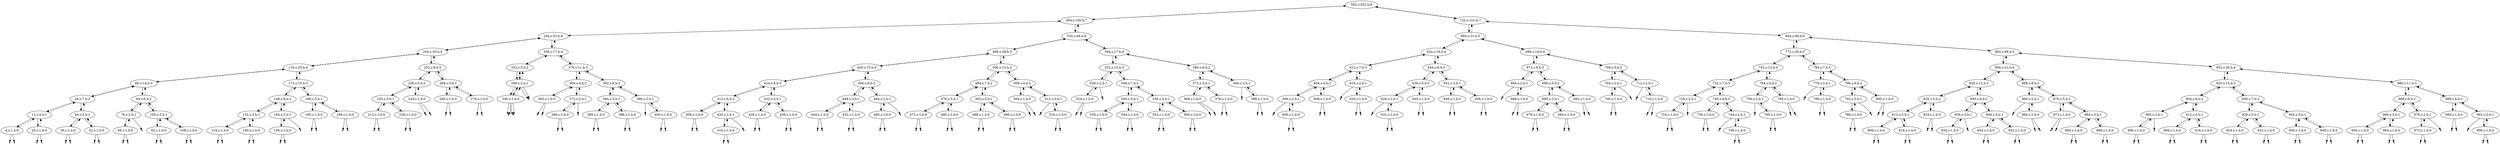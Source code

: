 digraph Blahblah{
{rank = same ; "592"};
nulll4 [shape=point];
4 -> nulll4;
4[label="4,s:1,h:0"];
4 -> 12[style=dashed];
nullr4 [shape=point];
4 -> nullr4;
12 -> 4;
12[label="12,s:3,h:1"];
12 -> 28[style=dashed];
nulll20 [shape=point];
20 -> nulll20;
20[label="20,s:1,h:0"];
20 -> 12[style=dashed];
nullr20 [shape=point];
20 -> nullr20;
12 -> 20;
28 -> 12;
28[label="28,s:7,h:2"];
28 -> 60[style=dashed];
nulll36 [shape=point];
36 -> nulll36;
36[label="36,s:1,h:0"];
36 -> 44[style=dashed];
nullr36 [shape=point];
36 -> nullr36;
44 -> 36;
44[label="44,s:3,h:1"];
44 -> 28[style=dashed];
nulll52 [shape=point];
52 -> nulll52;
52[label="52,s:1,h:0"];
52 -> 44[style=dashed];
nullr52 [shape=point];
52 -> nullr52;
44 -> 52;
28 -> 44;
60 -> 28;
60[label="60,s:14,h:3"];
60 -> 116[style=dashed];
nulll68 [shape=point];
68 -> nulll68;
68[label="68,s:1,h:0"];
68 -> 76[style=dashed];
nullr68 [shape=point];
68 -> nullr68;
76 -> 68;
76[label="76,s:2,h:1"];
76 -> 84[style=dashed];
nullr76 [shape=point];
76 -> nullr76;
84 -> 76;
84[label="84,s:6,h:2"];
84 -> 60[style=dashed];
nulll92 [shape=point];
92 -> nulll92;
92[label="92,s:1,h:0"];
92 -> 100[style=dashed];
nullr92 [shape=point];
92 -> nullr92;
100 -> 92;
100[label="100,s:3,h:1"];
100 -> 84[style=dashed];
nulll108 [shape=point];
108 -> nulll108;
108[label="108,s:1,h:0"];
108 -> 100[style=dashed];
nullr108 [shape=point];
108 -> nullr108;
100 -> 108;
84 -> 100;
60 -> 84;
116 -> 60;
116[label="116,s:25,h:4"];
116 -> 204[style=dashed];
nulll124 [shape=point];
124 -> nulll124;
124[label="124,s:1,h:0"];
124 -> 132[style=dashed];
nullr124 [shape=point];
124 -> nullr124;
132 -> 124;
132[label="132,s:3,h:1"];
132 -> 148[style=dashed];
nulll140 [shape=point];
140 -> nulll140;
140[label="140,s:1,h:0"];
140 -> 132[style=dashed];
nullr140 [shape=point];
140 -> nullr140;
132 -> 140;
148 -> 132;
148[label="148,s:6,h:2"];
148 -> 172[style=dashed];
nulll156 [shape=point];
156 -> nulll156;
156[label="156,s:1,h:0"];
156 -> 164[style=dashed];
nullr156 [shape=point];
156 -> nullr156;
164 -> 156;
164[label="164,s:2,h:1"];
164 -> 148[style=dashed];
nullr164 [shape=point];
164 -> nullr164;
148 -> 164;
172 -> 148;
172[label="172,s:10,h:3"];
172 -> 116[style=dashed];
nulll180 [shape=point];
180 -> nulll180;
180[label="180,s:1,h:0"];
180 -> 188[style=dashed];
nullr180 [shape=point];
180 -> nullr180;
188 -> 180;
188[label="188,s:3,h:1"];
188 -> 172[style=dashed];
nulll196 [shape=point];
196 -> nulll196;
196[label="196,s:1,h:0"];
196 -> 188[style=dashed];
nullr196 [shape=point];
196 -> nullr196;
188 -> 196;
172 -> 188;
116 -> 172;
204 -> 116;
204[label="204,s:35,h:5"];
204 -> 284[style=dashed];
nulll212 [shape=point];
212 -> nulll212;
212[label="212,s:1,h:0"];
212 -> 220[style=dashed];
nullr212 [shape=point];
212 -> nullr212;
220 -> 212;
220[label="220,s:3,h:1"];
220 -> 236[style=dashed];
nulll228 [shape=point];
228 -> nulll228;
228[label="228,s:1,h:0"];
228 -> 220[style=dashed];
nullr228 [shape=point];
228 -> nullr228;
220 -> 228;
236 -> 220;
236[label="236,s:5,h:2"];
236 -> 252[style=dashed];
nulll244 [shape=point];
244 -> nulll244;
244[label="244,s:1,h:0"];
244 -> 236[style=dashed];
nullr244 [shape=point];
244 -> nullr244;
236 -> 244;
252 -> 236;
252[label="252,s:9,h:3"];
252 -> 204[style=dashed];
nulll260 [shape=point];
260 -> nulll260;
260[label="260,s:1,h:0"];
260 -> 268[style=dashed];
nullr260 [shape=point];
260 -> nullr260;
268 -> 260;
268[label="268,s:3,h:1"];
268 -> 252[style=dashed];
nulll276 [shape=point];
276 -> nulll276;
276[label="276,s:1,h:0"];
276 -> 268[style=dashed];
nullr276 [shape=point];
276 -> nullr276;
268 -> 276;
252 -> 268;
204 -> 252;
284 -> 204;
284[label="284,s:53,h:6"];
284 -> 404[style=dashed];
nulll340 [shape=point];
340 -> nulll340;
340[label="340,s:1,h:0"];
340 -> 348[style=dashed];
nullr340 [shape=point];
340 -> nullr340;
348 -> 340;
348[label="348,s:2,h:1"];
348 -> 332[style=dashed];
nullr348 [shape=point];
348 -> nullr348;
332 -> 348;
332[label="332,s:5,h:2"];
332 -> 356[style=dashed];
nulll340 [shape=point];
340 -> nulll340;
340[label="340,s:1,h:0"];
340 -> 348[style=dashed];
nullr340 [shape=point];
340 -> nullr340;
348 -> 340;
348[label="348,s:2,h:1"];
348 -> 332[style=dashed];
nullr348 [shape=point];
348 -> nullr348;
332 -> 348;
356 -> 332;
356[label="356,s:17,h:4"];
356 -> 284[style=dashed];
nulll360 [shape=point];
360 -> nulll360;
360[label="360,s:1,h:0"];
360 -> 364[style=dashed];
nullr360 [shape=point];
360 -> nullr360;
364 -> 360;
364[label="364,s:4,h:2"];
364 -> 376[style=dashed];
nulll368 [shape=point];
368 -> nulll368;
368[label="368,s:1,h:0"];
368 -> 372[style=dashed];
nullr368 [shape=point];
368 -> nullr368;
372 -> 368;
372[label="372,s:2,h:1"];
372 -> 364[style=dashed];
nullr372 [shape=point];
372 -> nullr372;
364 -> 372;
376 -> 364;
376[label="376,s:11,h:3"];
376 -> 356[style=dashed];
nulll380 [shape=point];
380 -> nulll380;
380[label="380,s:1,h:0"];
380 -> 384[style=dashed];
nullr380 [shape=point];
380 -> nullr380;
384 -> 380;
384[label="384,s:3,h:1"];
384 -> 392[style=dashed];
nulll388 [shape=point];
388 -> nulll388;
388[label="388,s:1,h:0"];
388 -> 384[style=dashed];
nullr388 [shape=point];
388 -> nullr388;
384 -> 388;
392 -> 384;
392[label="392,s:6,h:2"];
392 -> 376[style=dashed];
nulll396 [shape=point];
396 -> nulll396;
396[label="396,s:2,h:1"];
396 -> 392[style=dashed];
nulll400 [shape=point];
400 -> nulll400;
400[label="400,s:1,h:0"];
400 -> 396[style=dashed];
nullr400 [shape=point];
400 -> nullr400;
396 -> 400;
392 -> 396;
376 -> 392;
356 -> 376;
284 -> 356;
404 -> 284;
404[label="404,s:100,h:7"];
404 -> 592[style=dashed];
nulll408 [shape=point];
408 -> nulll408;
408[label="408,s:1,h:0"];
408 -> 412[style=dashed];
nullr408 [shape=point];
408 -> nullr408;
412 -> 408;
412[label="412,s:4,h:2"];
412 -> 424[style=dashed];
nulll416 [shape=point];
416 -> nulll416;
416[label="416,s:1,h:0"];
416 -> 420[style=dashed];
nullr416 [shape=point];
416 -> nullr416;
420 -> 416;
420[label="420,s:2,h:1"];
420 -> 412[style=dashed];
nullr420 [shape=point];
420 -> nullr420;
412 -> 420;
424 -> 412;
424[label="424,s:8,h:3"];
424 -> 440[style=dashed];
nulll428 [shape=point];
428 -> nulll428;
428[label="428,s:1,h:0"];
428 -> 432[style=dashed];
nullr428 [shape=point];
428 -> nullr428;
432 -> 428;
432[label="432,s:3,h:1"];
432 -> 424[style=dashed];
nulll436 [shape=point];
436 -> nulll436;
436[label="436,s:1,h:0"];
436 -> 432[style=dashed];
nullr436 [shape=point];
436 -> nullr436;
432 -> 436;
424 -> 432;
440 -> 424;
440[label="440,s:15,h:4"];
440 -> 468[style=dashed];
nulll444 [shape=point];
444 -> nulll444;
444[label="444,s:1,h:0"];
444 -> 448[style=dashed];
nullr444 [shape=point];
444 -> nullr444;
448 -> 444;
448[label="448,s:3,h:1"];
448 -> 456[style=dashed];
nulll452 [shape=point];
452 -> nulll452;
452[label="452,s:1,h:0"];
452 -> 448[style=dashed];
nullr452 [shape=point];
452 -> nullr452;
448 -> 452;
456 -> 448;
456[label="456,s:6,h:2"];
456 -> 440[style=dashed];
nulll460 [shape=point];
460 -> nulll460;
460[label="460,s:1,h:0"];
460 -> 464[style=dashed];
nullr460 [shape=point];
460 -> nullr460;
464 -> 460;
464[label="464,s:2,h:1"];
464 -> 456[style=dashed];
nullr464 [shape=point];
464 -> nullr464;
456 -> 464;
440 -> 456;
468 -> 440;
468[label="468,s:28,h:5"];
468 -> 520[style=dashed];
nulll472 [shape=point];
472 -> nulll472;
472[label="472,s:1,h:0"];
472 -> 476[style=dashed];
nullr472 [shape=point];
472 -> nullr472;
476 -> 472;
476[label="476,s:3,h:1"];
476 -> 484[style=dashed];
nulll480 [shape=point];
480 -> nulll480;
480[label="480,s:1,h:0"];
480 -> 476[style=dashed];
nullr480 [shape=point];
480 -> nullr480;
476 -> 480;
484 -> 476;
484[label="484,s:7,h:2"];
484 -> 500[style=dashed];
nulll488 [shape=point];
488 -> nulll488;
488[label="488,s:1,h:0"];
488 -> 492[style=dashed];
nullr488 [shape=point];
488 -> nullr488;
492 -> 488;
492[label="492,s:3,h:1"];
492 -> 484[style=dashed];
nulll496 [shape=point];
496 -> nulll496;
496[label="496,s:1,h:0"];
496 -> 492[style=dashed];
nullr496 [shape=point];
496 -> nullr496;
492 -> 496;
484 -> 492;
500 -> 484;
500[label="500,s:12,h:3"];
500 -> 468[style=dashed];
nulll504 [shape=point];
504 -> nulll504;
504[label="504,s:1,h:0"];
504 -> 508[style=dashed];
nullr504 [shape=point];
504 -> nullr504;
508 -> 504;
508[label="508,s:4,h:2"];
508 -> 500[style=dashed];
nulll512 [shape=point];
512 -> nulll512;
512[label="512,s:2,h:1"];
512 -> 508[style=dashed];
nulll516 [shape=point];
516 -> nulll516;
516[label="516,s:1,h:0"];
516 -> 512[style=dashed];
nullr516 [shape=point];
516 -> nullr516;
512 -> 516;
508 -> 512;
500 -> 508;
468 -> 500;
520 -> 468;
520[label="520,s:46,h:6"];
520 -> 404[style=dashed];
nulll524 [shape=point];
524 -> nulll524;
524[label="524,s:1,h:0"];
524 -> 528[style=dashed];
nullr524 [shape=point];
524 -> nullr524;
528 -> 524;
528[label="528,s:2,h:1"];
528 -> 532[style=dashed];
nullr528 [shape=point];
528 -> nullr528;
532 -> 528;
532[label="532,s:10,h:3"];
532 -> 564[style=dashed];
nulll536 [shape=point];
536 -> nulll536;
536[label="536,s:1,h:0"];
536 -> 540[style=dashed];
nullr536 [shape=point];
536 -> nullr536;
540 -> 536;
540[label="540,s:3,h:1"];
540 -> 548[style=dashed];
nulll544 [shape=point];
544 -> nulll544;
544[label="544,s:1,h:0"];
544 -> 540[style=dashed];
nullr544 [shape=point];
544 -> nullr544;
540 -> 544;
548 -> 540;
548[label="548,s:7,h:2"];
548 -> 532[style=dashed];
nulll552 [shape=point];
552 -> nulll552;
552[label="552,s:1,h:0"];
552 -> 556[style=dashed];
nullr552 [shape=point];
552 -> nullr552;
556 -> 552;
556[label="556,s:3,h:1"];
556 -> 548[style=dashed];
nulll560 [shape=point];
560 -> nulll560;
560[label="560,s:1,h:0"];
560 -> 556[style=dashed];
nullr560 [shape=point];
560 -> nullr560;
556 -> 560;
548 -> 556;
532 -> 548;
564 -> 532;
564[label="564,s:17,h:4"];
564 -> 520[style=dashed];
nulll568 [shape=point];
568 -> nulll568;
568[label="568,s:1,h:0"];
568 -> 572[style=dashed];
nullr568 [shape=point];
568 -> nullr568;
572 -> 568;
572[label="572,s:3,h:1"];
572 -> 580[style=dashed];
nulll576 [shape=point];
576 -> nulll576;
576[label="576,s:1,h:0"];
576 -> 572[style=dashed];
nullr576 [shape=point];
576 -> nullr576;
572 -> 576;
580 -> 572;
580[label="580,s:6,h:2"];
580 -> 564[style=dashed];
nulll584 [shape=point];
584 -> nulll584;
584[label="584,s:2,h:1"];
584 -> 580[style=dashed];
nulll588 [shape=point];
588 -> nulll588;
588[label="588,s:1,h:0"];
588 -> 584[style=dashed];
nullr588 [shape=point];
588 -> nullr588;
584 -> 588;
580 -> 584;
564 -> 580;
520 -> 564;
404 -> 520;
592 -> 404;
592[label="592,s:202,h:8"];
nulll596 [shape=point];
596 -> nulll596;
596[label="596,s:2,h:1"];
596 -> 604[style=dashed];
nulll600 [shape=point];
600 -> nulll600;
600[label="600,s:1,h:0"];
600 -> 596[style=dashed];
nullr600 [shape=point];
600 -> nullr600;
596 -> 600;
604 -> 596;
604[label="604,s:4,h:2"];
604 -> 612[style=dashed];
nulll608 [shape=point];
608 -> nulll608;
608[label="608,s:1,h:0"];
608 -> 604[style=dashed];
nullr608 [shape=point];
608 -> nullr608;
604 -> 608;
612 -> 604;
612[label="612,s:7,h:3"];
612 -> 624[style=dashed];
nulll616 [shape=point];
616 -> nulll616;
616[label="616,s:2,h:1"];
616 -> 612[style=dashed];
nulll620 [shape=point];
620 -> nulll620;
620[label="620,s:1,h:0"];
620 -> 616[style=dashed];
nullr620 [shape=point];
620 -> nullr620;
616 -> 620;
612 -> 616;
624 -> 612;
624[label="624,s:16,h:4"];
624 -> 660[style=dashed];
nulll628 [shape=point];
628 -> nulll628;
628[label="628,s:2,h:1"];
628 -> 636[style=dashed];
nulll632 [shape=point];
632 -> nulll632;
632[label="632,s:1,h:0"];
632 -> 628[style=dashed];
nullr632 [shape=point];
632 -> nullr632;
628 -> 632;
636 -> 628;
636[label="636,s:4,h:2"];
636 -> 644[style=dashed];
nulll640 [shape=point];
640 -> nulll640;
640[label="640,s:1,h:0"];
640 -> 636[style=dashed];
nullr640 [shape=point];
640 -> nullr640;
636 -> 640;
644 -> 636;
644[label="644,s:8,h:3"];
644 -> 624[style=dashed];
nulll648 [shape=point];
648 -> nulll648;
648[label="648,s:1,h:0"];
648 -> 652[style=dashed];
nullr648 [shape=point];
648 -> nullr648;
652 -> 648;
652[label="652,s:3,h:1"];
652 -> 644[style=dashed];
nulll656 [shape=point];
656 -> nulll656;
656[label="656,s:1,h:0"];
656 -> 652[style=dashed];
nullr656 [shape=point];
656 -> nullr656;
652 -> 656;
644 -> 652;
624 -> 644;
660 -> 624;
660[label="660,s:31,h:5"];
660 -> 720[style=dashed];
nulll664 [shape=point];
664 -> nulll664;
664[label="664,s:2,h:1"];
664 -> 672[style=dashed];
nulll668 [shape=point];
668 -> nulll668;
668[label="668,s:1,h:0"];
668 -> 664[style=dashed];
nullr668 [shape=point];
668 -> nullr668;
664 -> 668;
672 -> 664;
672[label="672,s:8,h:3"];
672 -> 696[style=dashed];
nulll676 [shape=point];
676 -> nulll676;
676[label="676,s:1,h:0"];
676 -> 680[style=dashed];
nullr676 [shape=point];
676 -> nullr676;
680 -> 676;
680[label="680,s:3,h:1"];
680 -> 688[style=dashed];
nulll684 [shape=point];
684 -> nulll684;
684[label="684,s:1,h:0"];
684 -> 680[style=dashed];
nullr684 [shape=point];
684 -> nullr684;
680 -> 684;
688 -> 680;
688[label="688,s:5,h:2"];
688 -> 672[style=dashed];
nulll692 [shape=point];
692 -> nulll692;
692[label="692,s:1,h:0"];
692 -> 688[style=dashed];
nullr692 [shape=point];
692 -> nullr692;
688 -> 692;
672 -> 688;
696 -> 672;
696[label="696,s:14,h:4"];
696 -> 660[style=dashed];
nulll700 [shape=point];
700 -> nulll700;
700[label="700,s:1,h:0"];
700 -> 704[style=dashed];
nullr700 [shape=point];
700 -> nullr700;
704 -> 700;
704[label="704,s:2,h:1"];
704 -> 708[style=dashed];
nullr704 [shape=point];
704 -> nullr704;
708 -> 704;
708[label="708,s:5,h:2"];
708 -> 696[style=dashed];
nulll712 [shape=point];
712 -> nulll712;
712[label="712,s:2,h:1"];
712 -> 708[style=dashed];
nulll716 [shape=point];
716 -> nulll716;
716[label="716,s:1,h:0"];
716 -> 712[style=dashed];
nullr716 [shape=point];
716 -> nullr716;
712 -> 716;
708 -> 712;
696 -> 708;
660 -> 696;
720 -> 660;
720[label="720,s:101,h:7"];
720 -> 592[style=dashed];
nulll724 [shape=point];
724 -> nulll724;
724[label="724,s:1,h:0"];
724 -> 728[style=dashed];
nullr724 [shape=point];
724 -> nullr724;
728 -> 724;
728[label="728,s:2,h:1"];
728 -> 732[style=dashed];
nullr728 [shape=point];
728 -> nullr728;
732 -> 728;
732[label="732,s:7,h:3"];
732 -> 752[style=dashed];
nulll736 [shape=point];
736 -> nulll736;
736[label="736,s:1,h:0"];
736 -> 740[style=dashed];
nullr736 [shape=point];
736 -> nullr736;
740 -> 736;
740[label="740,s:4,h:2"];
740 -> 732[style=dashed];
nulll744 [shape=point];
744 -> nulll744;
744[label="744,s:2,h:1"];
744 -> 740[style=dashed];
nulll748 [shape=point];
748 -> nulll748;
748[label="748,s:1,h:0"];
748 -> 744[style=dashed];
nullr748 [shape=point];
748 -> nullr748;
744 -> 748;
740 -> 744;
732 -> 740;
752 -> 732;
752[label="752,s:12,h:4"];
752 -> 772[style=dashed];
nulll756 [shape=point];
756 -> nulll756;
756[label="756,s:2,h:1"];
756 -> 764[style=dashed];
nulll760 [shape=point];
760 -> nulll760;
760[label="760,s:1,h:0"];
760 -> 756[style=dashed];
nullr760 [shape=point];
760 -> nullr760;
756 -> 760;
764 -> 756;
764[label="764,s:4,h:2"];
764 -> 752[style=dashed];
nulll768 [shape=point];
768 -> nulll768;
768[label="768,s:1,h:0"];
768 -> 764[style=dashed];
nullr768 [shape=point];
768 -> nullr768;
764 -> 768;
752 -> 764;
772 -> 752;
772[label="772,s:20,h:5"];
772 -> 804[style=dashed];
nulll776 [shape=point];
776 -> nulll776;
776[label="776,s:2,h:1"];
776 -> 784[style=dashed];
nulll780 [shape=point];
780 -> nulll780;
780[label="780,s:1,h:0"];
780 -> 776[style=dashed];
nullr780 [shape=point];
780 -> nullr780;
776 -> 780;
784 -> 776;
784[label="784,s:7,h:3"];
784 -> 772[style=dashed];
nulll788 [shape=point];
788 -> nulll788;
788[label="788,s:1,h:0"];
788 -> 792[style=dashed];
nullr788 [shape=point];
788 -> nullr788;
792 -> 788;
792[label="792,s:2,h:1"];
792 -> 796[style=dashed];
nullr792 [shape=point];
792 -> nullr792;
796 -> 792;
796[label="796,s:4,h:2"];
796 -> 784[style=dashed];
nulll800 [shape=point];
800 -> nulll800;
800[label="800,s:1,h:0"];
800 -> 796[style=dashed];
nullr800 [shape=point];
800 -> nullr800;
796 -> 800;
784 -> 796;
772 -> 784;
804 -> 772;
804[label="804,s:69,h:6"];
804 -> 720[style=dashed];
nulll808 [shape=point];
808 -> nulll808;
808[label="808,s:1,h:0"];
808 -> 812[style=dashed];
nullr808 [shape=point];
808 -> nullr808;
812 -> 808;
812[label="812,s:3,h:1"];
812 -> 820[style=dashed];
nulll816 [shape=point];
816 -> nulll816;
816[label="816,s:1,h:0"];
816 -> 812[style=dashed];
nullr816 [shape=point];
816 -> nullr816;
812 -> 816;
820 -> 812;
820[label="820,s:5,h:2"];
820 -> 828[style=dashed];
nulll824 [shape=point];
824 -> nulll824;
824[label="824,s:1,h:0"];
824 -> 820[style=dashed];
nullr824 [shape=point];
824 -> nullr824;
820 -> 824;
828 -> 820;
828[label="828,s:12,h:3"];
828 -> 856[style=dashed];
nulll832 [shape=point];
832 -> nulll832;
832[label="832,s:1,h:0"];
832 -> 836[style=dashed];
nullr832 [shape=point];
832 -> nullr832;
836 -> 832;
836[label="836,s:2,h:1"];
836 -> 840[style=dashed];
nullr836 [shape=point];
836 -> nullr836;
840 -> 836;
840[label="840,s:6,h:2"];
840 -> 828[style=dashed];
nulll844 [shape=point];
844 -> nulll844;
844[label="844,s:1,h:0"];
844 -> 848[style=dashed];
nullr844 [shape=point];
844 -> nullr844;
848 -> 844;
848[label="848,s:3,h:1"];
848 -> 840[style=dashed];
nulll852 [shape=point];
852 -> nulll852;
852[label="852,s:1,h:0"];
852 -> 848[style=dashed];
nullr852 [shape=point];
852 -> nullr852;
848 -> 852;
840 -> 848;
828 -> 840;
856 -> 828;
856[label="856,s:21,h:4"];
856 -> 892[style=dashed];
nulll860 [shape=point];
860 -> nulll860;
860[label="860,s:2,h:1"];
860 -> 868[style=dashed];
nulll864 [shape=point];
864 -> nulll864;
864[label="864,s:1,h:0"];
864 -> 860[style=dashed];
nullr864 [shape=point];
864 -> nullr864;
860 -> 864;
868 -> 860;
868[label="868,s:8,h:3"];
868 -> 856[style=dashed];
nulll872 [shape=point];
872 -> nulll872;
872[label="872,s:1,h:0"];
872 -> 876[style=dashed];
nullr872 [shape=point];
872 -> nullr872;
876 -> 872;
876[label="876,s:5,h:2"];
876 -> 868[style=dashed];
nulll880 [shape=point];
880 -> nulll880;
880[label="880,s:1,h:0"];
880 -> 884[style=dashed];
nullr880 [shape=point];
880 -> nullr880;
884 -> 880;
884[label="884,s:3,h:1"];
884 -> 876[style=dashed];
nulll888 [shape=point];
888 -> nulll888;
888[label="888,s:1,h:0"];
888 -> 884[style=dashed];
nullr888 [shape=point];
888 -> nullr888;
884 -> 888;
876 -> 884;
868 -> 876;
856 -> 868;
892 -> 856;
892[label="892,s:48,h:5"];
892 -> 804[style=dashed];
nulll896 [shape=point];
896 -> nulll896;
896[label="896,s:1,h:0"];
896 -> 900[style=dashed];
nullr896 [shape=point];
896 -> nullr896;
900 -> 896;
900[label="900,s:2,h:1"];
900 -> 904[style=dashed];
nullr900 [shape=point];
900 -> nullr900;
904 -> 900;
904[label="904,s:6,h:2"];
904 -> 920[style=dashed];
nulll908 [shape=point];
908 -> nulll908;
908[label="908,s:1,h:0"];
908 -> 912[style=dashed];
nullr908 [shape=point];
908 -> nullr908;
912 -> 908;
912[label="912,s:3,h:1"];
912 -> 904[style=dashed];
nulll916 [shape=point];
916 -> nulll916;
916[label="916,s:1,h:0"];
916 -> 912[style=dashed];
nullr916 [shape=point];
916 -> nullr916;
912 -> 916;
904 -> 912;
920 -> 904;
920[label="920,s:14,h:3"];
920 -> 952[style=dashed];
nulll924 [shape=point];
924 -> nulll924;
924[label="924,s:1,h:0"];
924 -> 928[style=dashed];
nullr924 [shape=point];
924 -> nullr924;
928 -> 924;
928[label="928,s:3,h:1"];
928 -> 936[style=dashed];
nulll932 [shape=point];
932 -> nulll932;
932[label="932,s:1,h:0"];
932 -> 928[style=dashed];
nullr932 [shape=point];
932 -> nullr932;
928 -> 932;
936 -> 928;
936[label="936,s:7,h:2"];
936 -> 920[style=dashed];
nulll940 [shape=point];
940 -> nulll940;
940[label="940,s:1,h:0"];
940 -> 944[style=dashed];
nullr940 [shape=point];
940 -> nullr940;
944 -> 940;
944[label="944,s:3,h:1"];
944 -> 936[style=dashed];
nulll948 [shape=point];
948 -> nulll948;
948[label="948,s:1,h:0"];
948 -> 944[style=dashed];
nullr948 [shape=point];
948 -> nullr948;
944 -> 948;
936 -> 944;
920 -> 936;
952 -> 920;
952[label="952,s:26,h:4"];
952 -> 892[style=dashed];
nulll956 [shape=point];
956 -> nulll956;
956[label="956,s:1,h:0"];
956 -> 960[style=dashed];
nullr956 [shape=point];
956 -> nullr956;
960 -> 956;
960[label="960,s:3,h:1"];
960 -> 968[style=dashed];
nulll964 [shape=point];
964 -> nulll964;
964[label="964,s:1,h:0"];
964 -> 960[style=dashed];
nullr964 [shape=point];
964 -> nullr964;
960 -> 964;
968 -> 960;
968[label="968,s:6,h:2"];
968 -> 980[style=dashed];
nulll972 [shape=point];
972 -> nulll972;
972[label="972,s:1,h:0"];
972 -> 976[style=dashed];
nullr972 [shape=point];
972 -> nullr972;
976 -> 972;
976[label="976,s:2,h:1"];
976 -> 968[style=dashed];
nullr976 [shape=point];
976 -> nullr976;
968 -> 976;
980 -> 968;
980[label="980,s:11,h:3"];
980 -> 952[style=dashed];
nulll984 [shape=point];
984 -> nulll984;
984[label="984,s:1,h:0"];
984 -> 988[style=dashed];
nullr984 [shape=point];
984 -> nullr984;
988 -> 984;
988[label="988,s:4,h:2"];
988 -> 980[style=dashed];
nulll992 [shape=point];
992 -> nulll992;
992[label="992,s:2,h:1"];
992 -> 988[style=dashed];
nulll996 [shape=point];
996 -> nulll996;
996[label="996,s:1,h:0"];
996 -> 992[style=dashed];
nullr996 [shape=point];
996 -> nullr996;
992 -> 996;
988 -> 992;
980 -> 988;
952 -> 980;
892 -> 952;
804 -> 892;
720 -> 804;
592 -> 720;
}